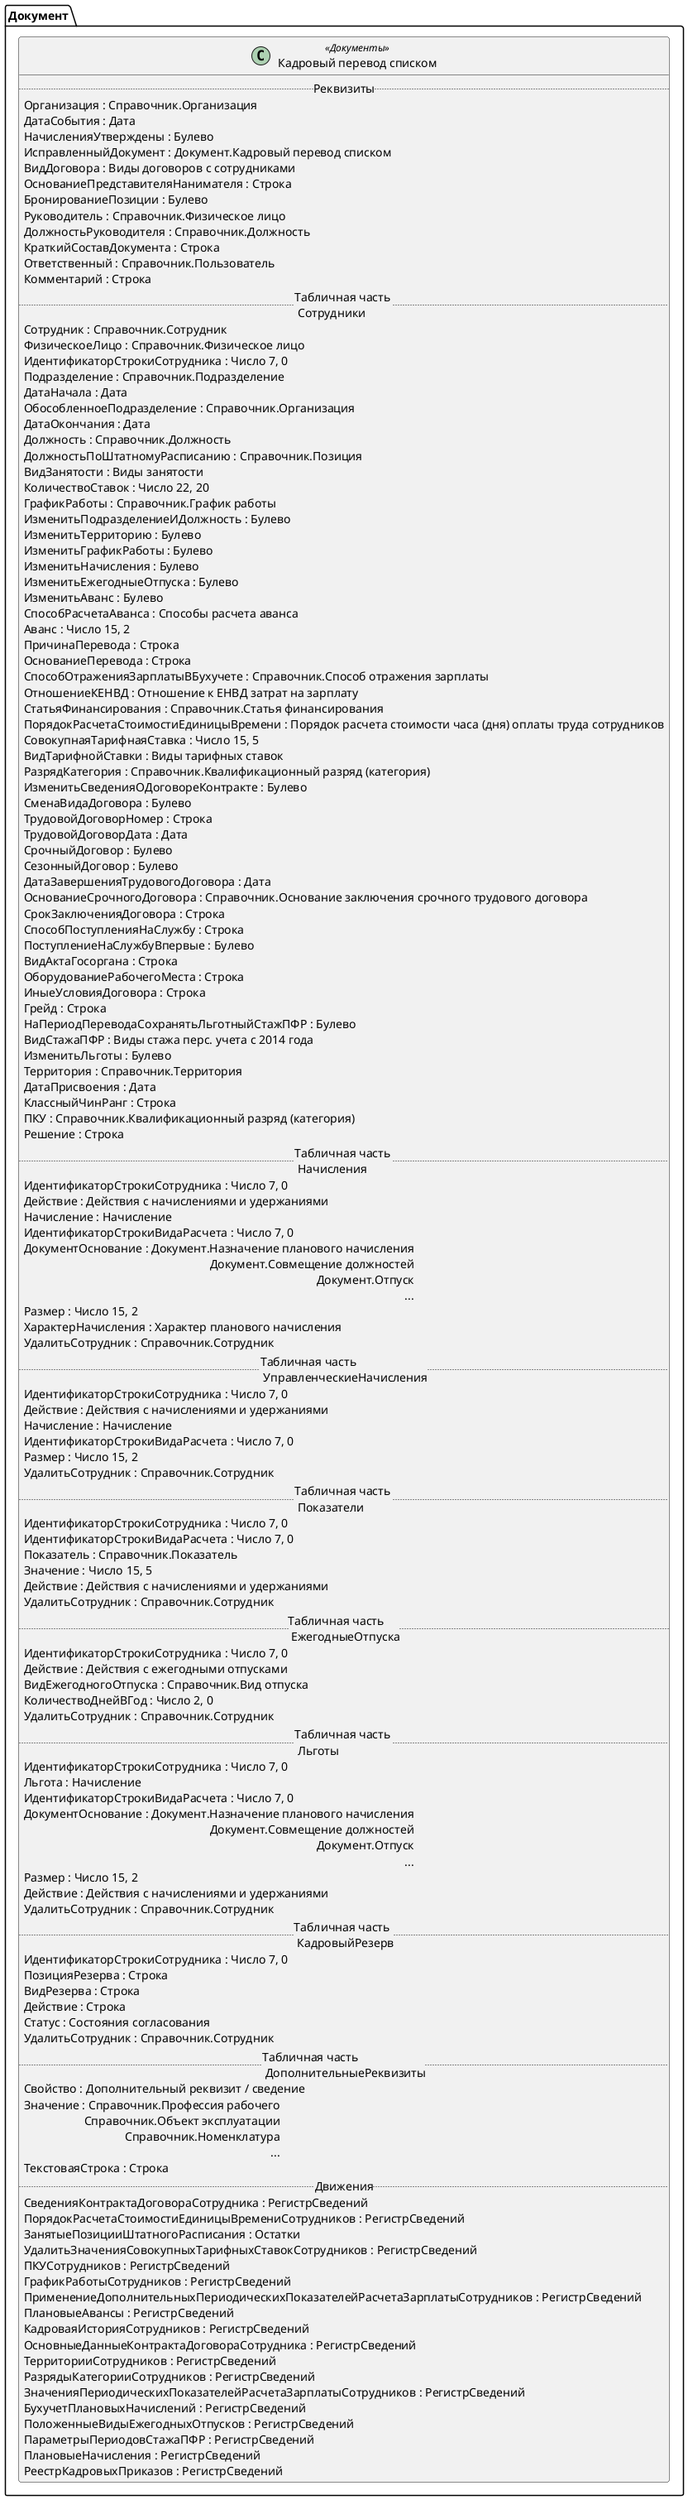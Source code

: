 ﻿@startuml КадровыйПереводСписком
'!include templates.wsd
'..\include templates.wsd
class Документ.КадровыйПереводСписком as "Кадровый перевод списком" <<Документы>>
{
..Реквизиты..
Организация : Справочник.Организация
ДатаСобытия : Дата
НачисленияУтверждены : Булево
ИсправленныйДокумент : Документ.Кадровый перевод списком
ВидДоговора : Виды договоров с сотрудниками
ОснованиеПредставителяНанимателя : Строка
БронированиеПозиции : Булево
Руководитель : Справочник.Физическое лицо
ДолжностьРуководителя : Справочник.Должность
КраткийСоставДокумента : Строка
Ответственный : Справочник.Пользователь
Комментарий : Строка
..Табличная часть \n Сотрудники..
Сотрудник : Справочник.Сотрудник
ФизическоеЛицо : Справочник.Физическое лицо
ИдентификаторСтрокиСотрудника : Число 7, 0
Подразделение : Справочник.Подразделение
ДатаНачала : Дата
ОбособленноеПодразделение : Справочник.Организация
ДатаОкончания : Дата
Должность : Справочник.Должность
ДолжностьПоШтатномуРасписанию : Справочник.Позиция
ВидЗанятости : Виды занятости
КоличествоСтавок : Число 22, 20
ГрафикРаботы : Справочник.График работы
ИзменитьПодразделениеИДолжность : Булево
ИзменитьТерриторию : Булево
ИзменитьГрафикРаботы : Булево
ИзменитьНачисления : Булево
ИзменитьЕжегодныеОтпуска : Булево
ИзменитьАванс : Булево
СпособРасчетаАванса : Способы расчета аванса
Аванс : Число 15, 2
ПричинаПеревода : Строка
ОснованиеПеревода : Строка
СпособОтраженияЗарплатыВБухучете : Справочник.Способ отражения зарплаты
ОтношениеКЕНВД : Отношение к ЕНВД затрат на зарплату
СтатьяФинансирования : Справочник.Статья финансирования
ПорядокРасчетаСтоимостиЕдиницыВремени : Порядок расчета стоимости часа (дня) оплаты труда сотрудников
СовокупнаяТарифнаяСтавка : Число 15, 5
ВидТарифнойСтавки : Виды тарифных ставок
РазрядКатегория : Справочник.Квалификационный разряд (категория)
ИзменитьСведенияОДоговореКонтракте : Булево
СменаВидаДоговора : Булево
ТрудовойДоговорНомер : Строка
ТрудовойДоговорДата : Дата
СрочныйДоговор : Булево
СезонныйДоговор : Булево
ДатаЗавершенияТрудовогоДоговора : Дата
ОснованиеСрочногоДоговора : Справочник.Основание заключения срочного трудового договора
СрокЗаключенияДоговора : Строка
СпособПоступленияНаСлужбу : Строка
ПоступлениеНаСлужбуВпервые : Булево
ВидАктаГосоргана : Строка
ОборудованиеРабочегоМеста : Строка
ИныеУсловияДоговора : Строка
Грейд : Строка
НаПериодПереводаСохранятьЛьготныйСтажПФР : Булево
ВидСтажаПФР : Виды стажа перс. учета с 2014 года
ИзменитьЛьготы : Булево
Территория : Справочник.Территория
ДатаПрисвоения : Дата
КлассныйЧинРанг : Строка
ПКУ : Справочник.Квалификационный разряд (категория)
Решение : Строка
..Табличная часть \n Начисления..
ИдентификаторСтрокиСотрудника : Число 7, 0
Действие : Действия с начислениями и удержаниями
Начисление : Начисление
ИдентификаторСтрокиВидаРасчета : Число 7, 0
ДокументОснование : Документ.Назначение планового начисления\rДокумент.Совмещение должностей\rДокумент.Отпуск\r...
Размер : Число 15, 2
ХарактерНачисления : Характер планового начисления
УдалитьСотрудник : Справочник.Сотрудник
..Табличная часть \n УправленческиеНачисления..
ИдентификаторСтрокиСотрудника : Число 7, 0
Действие : Действия с начислениями и удержаниями
Начисление : Начисление
ИдентификаторСтрокиВидаРасчета : Число 7, 0
Размер : Число 15, 2
УдалитьСотрудник : Справочник.Сотрудник
..Табличная часть \n Показатели..
ИдентификаторСтрокиСотрудника : Число 7, 0
ИдентификаторСтрокиВидаРасчета : Число 7, 0
Показатель : Справочник.Показатель
Значение : Число 15, 5
Действие : Действия с начислениями и удержаниями
УдалитьСотрудник : Справочник.Сотрудник
..Табличная часть \n ЕжегодныеОтпуска..
ИдентификаторСтрокиСотрудника : Число 7, 0
Действие : Действия с ежегодными отпусками
ВидЕжегодногоОтпуска : Справочник.Вид отпуска
КоличествоДнейВГод : Число 2, 0
УдалитьСотрудник : Справочник.Сотрудник
..Табличная часть \n Льготы..
ИдентификаторСтрокиСотрудника : Число 7, 0
Льгота : Начисление
ИдентификаторСтрокиВидаРасчета : Число 7, 0
ДокументОснование : Документ.Назначение планового начисления\rДокумент.Совмещение должностей\rДокумент.Отпуск\r...
Размер : Число 15, 2
Действие : Действия с начислениями и удержаниями
УдалитьСотрудник : Справочник.Сотрудник
..Табличная часть \n КадровыйРезерв..
ИдентификаторСтрокиСотрудника : Число 7, 0
ПозицияРезерва : Строка
ВидРезерва : Строка
Действие : Строка
Статус : Состояния согласования
УдалитьСотрудник : Справочник.Сотрудник
..Табличная часть \n ДополнительныеРеквизиты..
Свойство : Дополнительный реквизит / сведение
Значение : Справочник.Профессия рабочего\rСправочник.Объект эксплуатации\rСправочник.Номенклатура\r...
ТекстоваяСтрока : Строка
..Движения..
СведенияКонтрактаДоговораСотрудника : РегистрСведений
ПорядокРасчетаСтоимостиЕдиницыВремениСотрудников : РегистрСведений
ЗанятыеПозицииШтатногоРасписания : Остатки
УдалитьЗначенияСовокупныхТарифныхСтавокСотрудников : РегистрСведений
ПКУСотрудников : РегистрСведений
ГрафикРаботыСотрудников : РегистрСведений
ПрименениеДополнительныхПериодическихПоказателейРасчетаЗарплатыСотрудников : РегистрСведений
ПлановыеАвансы : РегистрСведений
КадроваяИсторияСотрудников : РегистрСведений
ОсновныеДанныеКонтрактаДоговораСотрудника : РегистрСведений
ТерриторииСотрудников : РегистрСведений
РазрядыКатегорииСотрудников : РегистрСведений
ЗначенияПериодическихПоказателейРасчетаЗарплатыСотрудников : РегистрСведений
БухучетПлановыхНачислений : РегистрСведений
ПоложенныеВидыЕжегодныхОтпусков : РегистрСведений
ПараметрыПериодовСтажаПФР : РегистрСведений
ПлановыеНачисления : РегистрСведений
РеестрКадровыхПриказов : РегистрСведений
}
@enduml
